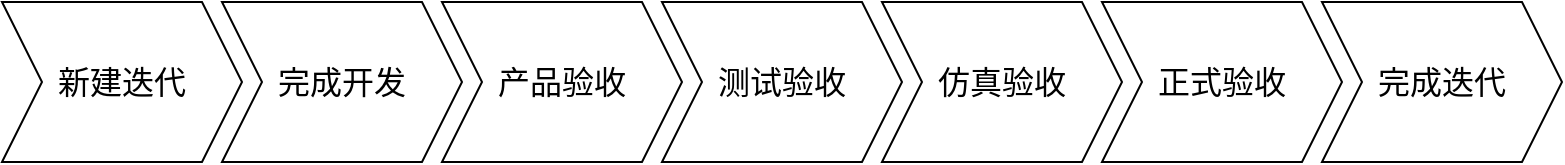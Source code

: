 <mxfile version="22.0.8" type="github">
  <diagram name="第 1 页" id="jBa_yqTtmF8e0QEQoNPv">
    <mxGraphModel dx="2049" dy="1129" grid="1" gridSize="10" guides="1" tooltips="1" connect="1" arrows="1" fold="1" page="1" pageScale="1" pageWidth="1600" pageHeight="900" math="0" shadow="0">
      <root>
        <mxCell id="0" />
        <mxCell id="1" parent="0" />
        <mxCell id="n1haGwbEq91e9xY3tq3t-1" value="&lt;font style=&quot;font-size: 16px;&quot;&gt;新建迭代&lt;/font&gt;" style="shape=step;perimeter=stepPerimeter;whiteSpace=wrap;html=1;fixedSize=1;" vertex="1" parent="1">
          <mxGeometry y="360" width="120" height="80" as="geometry" />
        </mxCell>
        <mxCell id="n1haGwbEq91e9xY3tq3t-2" value="&lt;font style=&quot;font-size: 16px;&quot;&gt;完成开发&lt;/font&gt;" style="shape=step;perimeter=stepPerimeter;whiteSpace=wrap;html=1;fixedSize=1;" vertex="1" parent="1">
          <mxGeometry x="110" y="360" width="120" height="80" as="geometry" />
        </mxCell>
        <mxCell id="n1haGwbEq91e9xY3tq3t-3" value="&lt;span style=&quot;font-size: 16px;&quot;&gt;产品验收&lt;/span&gt;" style="shape=step;perimeter=stepPerimeter;whiteSpace=wrap;html=1;fixedSize=1;" vertex="1" parent="1">
          <mxGeometry x="220" y="360" width="120" height="80" as="geometry" />
        </mxCell>
        <mxCell id="n1haGwbEq91e9xY3tq3t-4" value="&lt;span style=&quot;font-size: 16px;&quot;&gt;测试验收&lt;/span&gt;" style="shape=step;perimeter=stepPerimeter;whiteSpace=wrap;html=1;fixedSize=1;" vertex="1" parent="1">
          <mxGeometry x="330" y="360" width="120" height="80" as="geometry" />
        </mxCell>
        <mxCell id="n1haGwbEq91e9xY3tq3t-5" value="&lt;font style=&quot;font-size: 16px;&quot;&gt;正式验收&lt;/font&gt;" style="shape=step;perimeter=stepPerimeter;whiteSpace=wrap;html=1;fixedSize=1;" vertex="1" parent="1">
          <mxGeometry x="550" y="360" width="120" height="80" as="geometry" />
        </mxCell>
        <mxCell id="n1haGwbEq91e9xY3tq3t-6" value="&lt;font style=&quot;font-size: 16px;&quot;&gt;完成迭代&lt;/font&gt;" style="shape=step;perimeter=stepPerimeter;whiteSpace=wrap;html=1;fixedSize=1;" vertex="1" parent="1">
          <mxGeometry x="660" y="360" width="120" height="80" as="geometry" />
        </mxCell>
        <mxCell id="n1haGwbEq91e9xY3tq3t-8" value="&lt;span style=&quot;font-size: 16px;&quot;&gt;仿真验收&lt;/span&gt;" style="shape=step;perimeter=stepPerimeter;whiteSpace=wrap;html=1;fixedSize=1;" vertex="1" parent="1">
          <mxGeometry x="440" y="360" width="120" height="80" as="geometry" />
        </mxCell>
      </root>
    </mxGraphModel>
  </diagram>
</mxfile>
